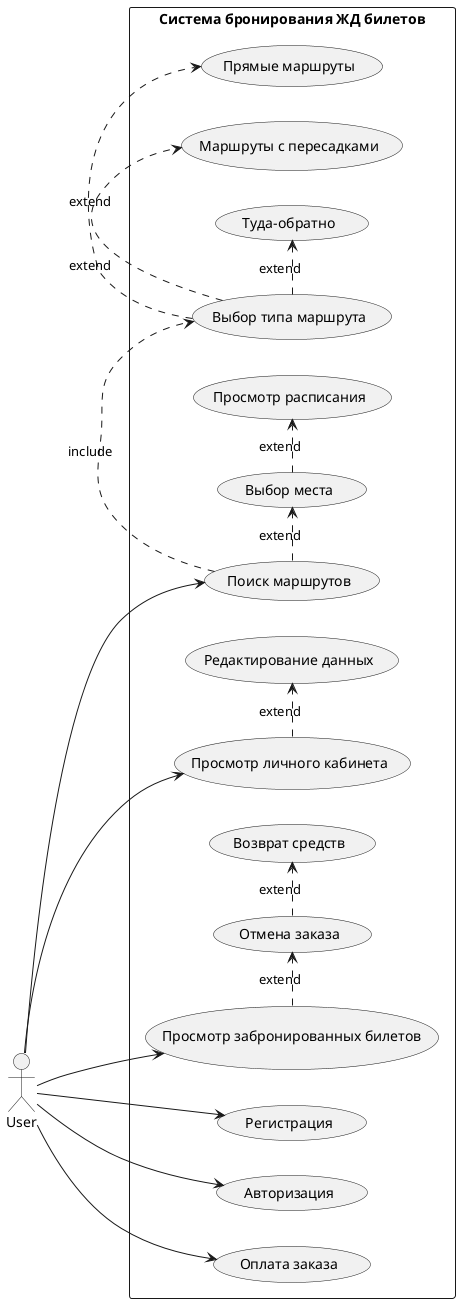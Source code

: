 @startuml
left to right direction
actor User as user

rectangle "Система бронирования ЖД билетов" {
  user --> (Регистрация)
  user --> (Авторизация)
  user --> (Поиск маршрутов)
  user --> (Оплата заказа)
  user --> (Просмотр забронированных билетов)
  (Выбор типа маршрута) .> (Прямые маршруты) : extend
  (Выбор типа маршрута) .> (Маршруты с пересадками) : extend
  (Выбор типа маршрута) .> (Туда-обратно) : extend
  (Поиск маршрутов) .> (Выбор места) : extend
  (Поиск маршрутов) .> (Выбор типа маршрута) : include
  
  (Выбор места) .> (Просмотр расписания) : extend
  
  user --> (Просмотр личного кабинета)
  (Просмотр личного кабинета) .> (Редактирование данных) : extend     
  
  (Просмотр забронированных билетов) .> (Отмена заказа) : extend
  
  (Отмена заказа) .> (Возврат средств) : extend
}
@enduml